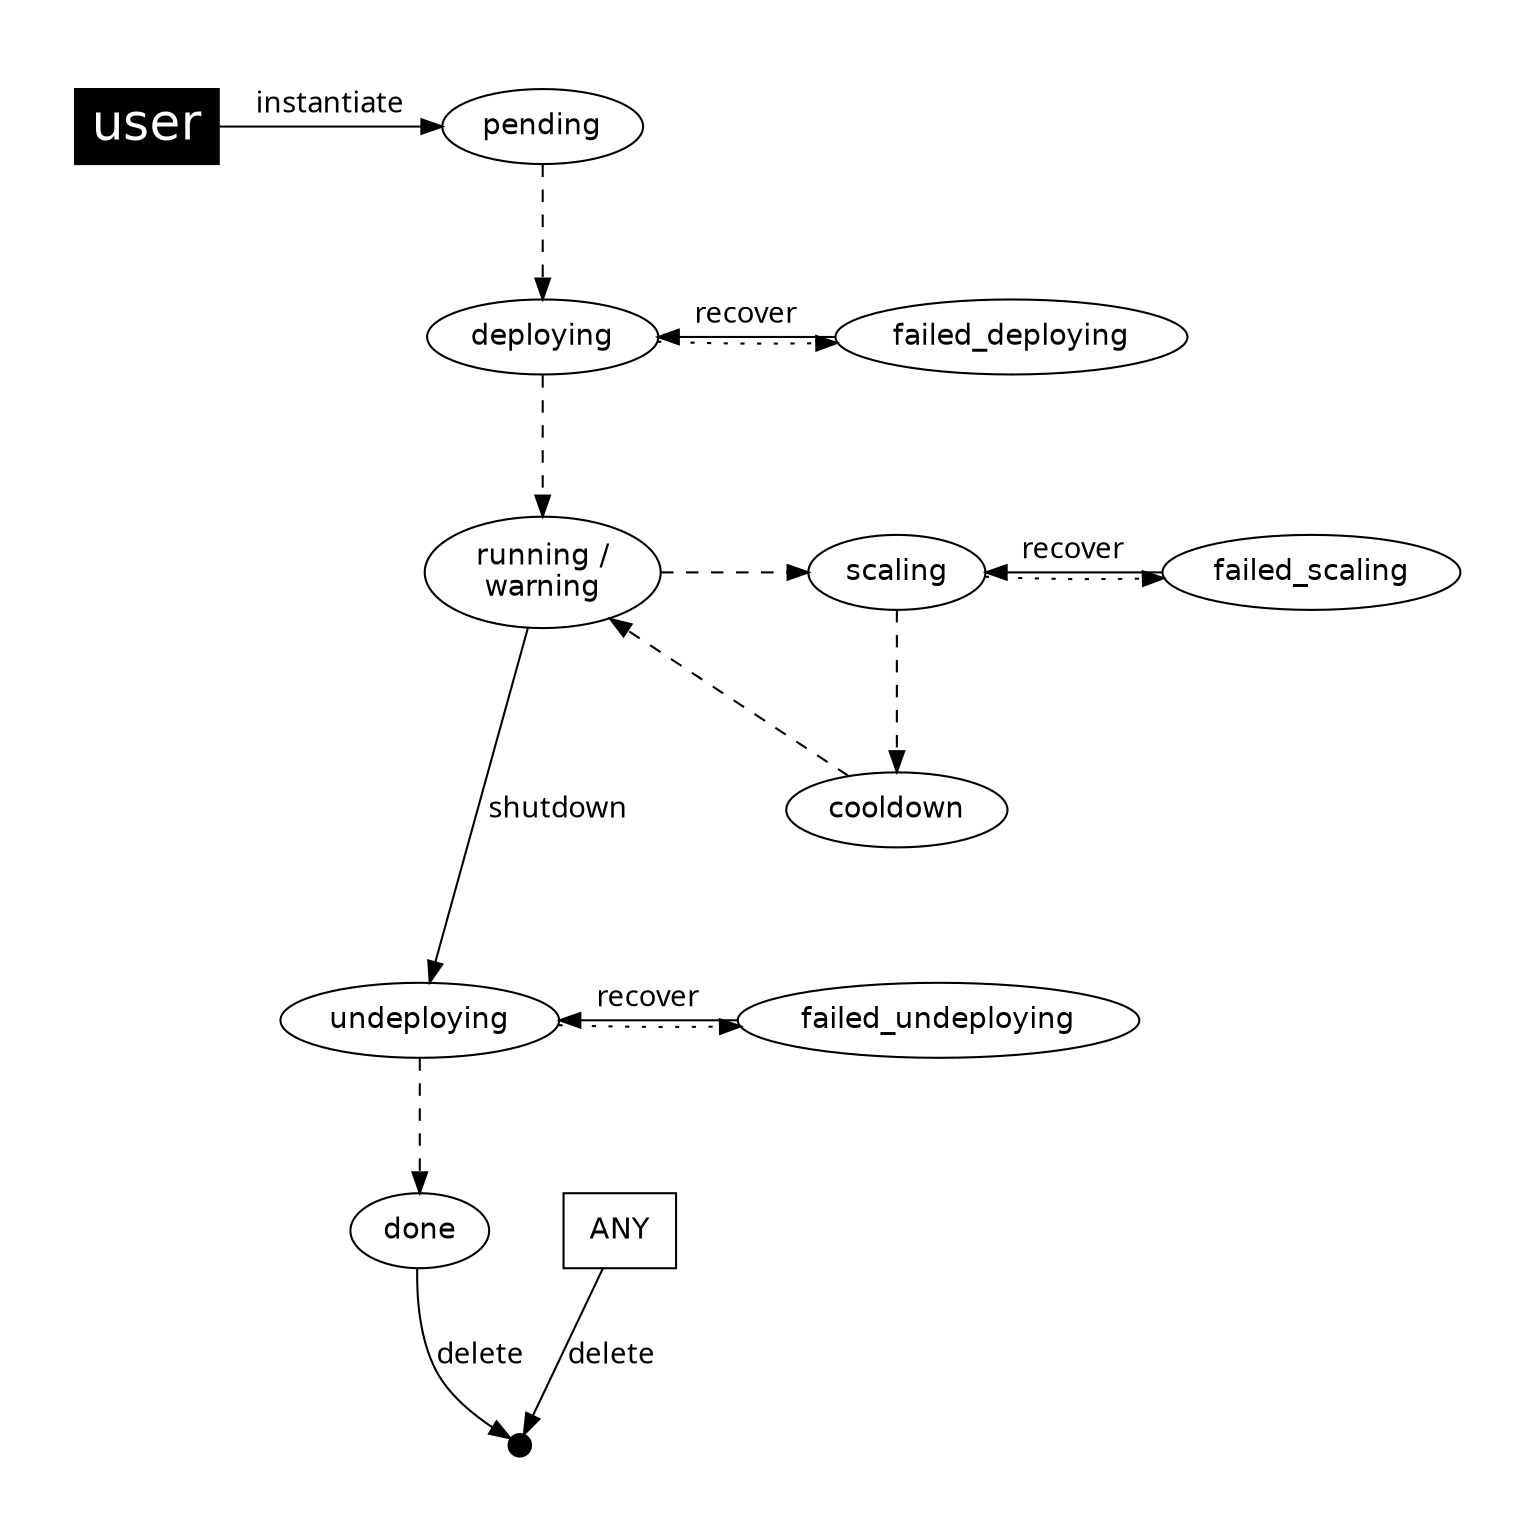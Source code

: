 

digraph AppFlow {
    graph [
        nodesep= 0.5,
        ratio=1,
        pad=0.5,
    ];

    node [fontname="Helvetica"];
    edge [fontname="Menlo"];
    
    user [
        fillcolor="black",
        style="filled", shape="box",
        fontcolor="white", fontsize= "24.0"];

    ANY [ shape="box" ];

    end [ width=0.15, height=0.15, shape=point ];

    running [ label="running /\nwarning"];

    subgraph { rank = min; user; pending}
    subgraph { rank = same; deploying; failed_deploying; color="white"}

    subgraph { rank = same; running; scaling; failed_scaling; color="white"}

    subgraph { rank = same; undeploying; failed_undeploying; color="white"}
//    subgraph { rank = same; done; end; color="white"}


    user -> pending [label="instantiate"];

    pending -> deploying [style="dashed"];
    deploying -> running [style="dashed"];
    running -> undeploying [label="shutdown"];
    undeploying -> done [style="dashed"];
    done -> end [label="delete"];


//    running -> warning [style="dotted"];
//    warning -> running [style="dotted"];


    running -> scaling [style="dashed"];
    scaling -> cooldown [style="dashed"];
    cooldown -> running [style="dashed"];

    cooldown -> failed_undeploying [style="invis"];

    failed_deploying -> deploying [label="recover"];
    deploying -> failed_deploying [style="dotted"];
    
    failed_undeploying -> undeploying [label="recover"];
    undeploying -> failed_undeploying [style="dotted"];

    failed_scaling -> scaling [label="recover"];
    scaling -> failed_scaling [style="dotted"];
    

    ANY -> end [label="delete"];
}
